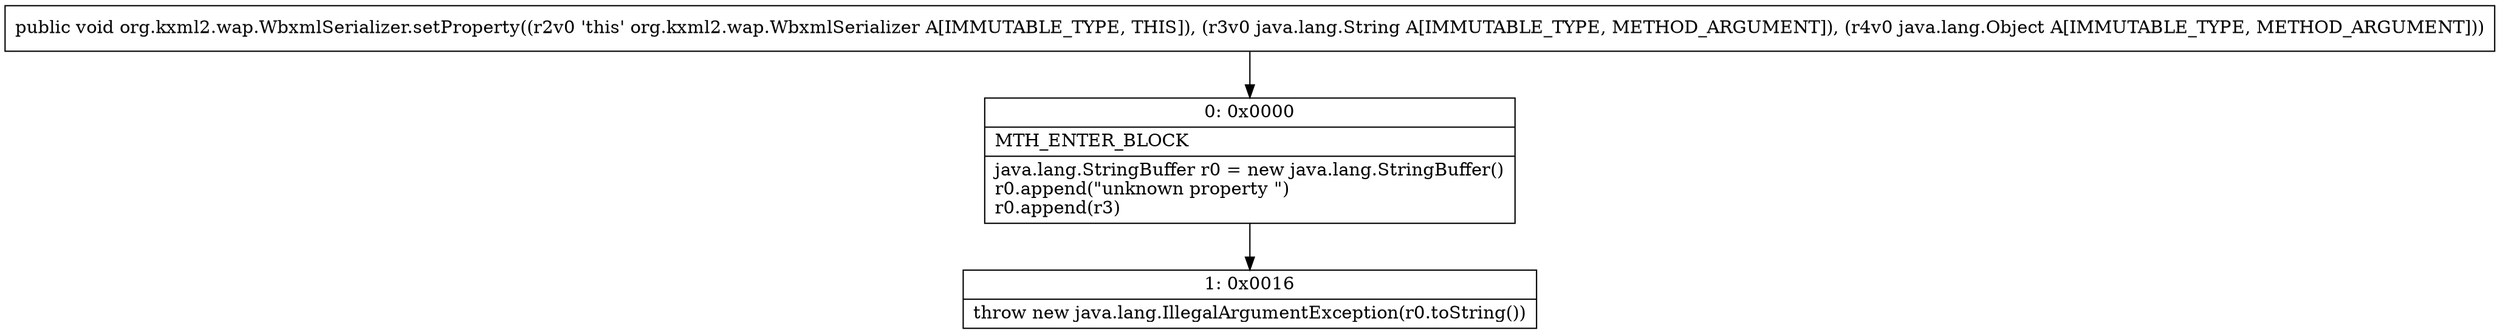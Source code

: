digraph "CFG fororg.kxml2.wap.WbxmlSerializer.setProperty(Ljava\/lang\/String;Ljava\/lang\/Object;)V" {
Node_0 [shape=record,label="{0\:\ 0x0000|MTH_ENTER_BLOCK\l|java.lang.StringBuffer r0 = new java.lang.StringBuffer()\lr0.append(\"unknown property \")\lr0.append(r3)\l}"];
Node_1 [shape=record,label="{1\:\ 0x0016|throw new java.lang.IllegalArgumentException(r0.toString())\l}"];
MethodNode[shape=record,label="{public void org.kxml2.wap.WbxmlSerializer.setProperty((r2v0 'this' org.kxml2.wap.WbxmlSerializer A[IMMUTABLE_TYPE, THIS]), (r3v0 java.lang.String A[IMMUTABLE_TYPE, METHOD_ARGUMENT]), (r4v0 java.lang.Object A[IMMUTABLE_TYPE, METHOD_ARGUMENT])) }"];
MethodNode -> Node_0;
Node_0 -> Node_1;
}

